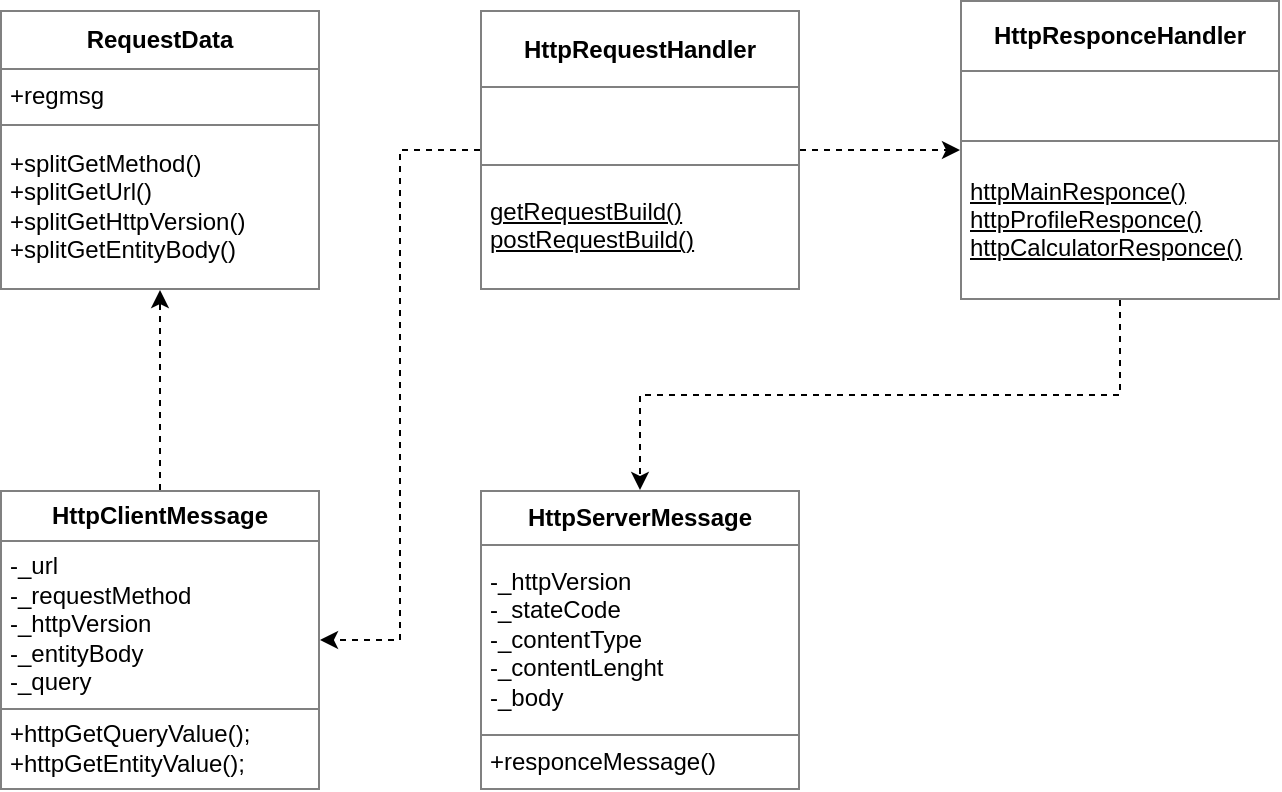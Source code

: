 <mxfile version="14.1.8" type="github">
  <diagram id="C5RBs43oDa-KdzZeNtuy" name="Page-1">
    <mxGraphModel dx="1221" dy="673" grid="1" gridSize="10" guides="1" tooltips="1" connect="1" arrows="1" fold="1" page="1" pageScale="1" pageWidth="827" pageHeight="1169" math="0" shadow="0">
      <root>
        <mxCell id="WIyWlLk6GJQsqaUBKTNV-0" />
        <mxCell id="WIyWlLk6GJQsqaUBKTNV-1" parent="WIyWlLk6GJQsqaUBKTNV-0" />
        <mxCell id="7E5E2imysvAtbNsCE8fg-2" value="&lt;table border=&quot;1&quot; width=&quot;100%&quot; cellpadding=&quot;4&quot; style=&quot;width: 100% ; height: 100% ; border-collapse: collapse&quot;&gt;&lt;tbody&gt;&lt;tr&gt;&lt;th align=&quot;center&quot;&gt;RequestData&lt;/th&gt;&lt;/tr&gt;&lt;tr&gt;&lt;td&gt;+regmsg&amp;nbsp;&lt;/td&gt;&lt;/tr&gt;&lt;tr&gt;&lt;td&gt;+splitGetMethod()&lt;br&gt;+splitGetUrl()&lt;br&gt;+splitGetHttpVersion()&lt;br&gt;+splitGetEntityBody()&lt;/td&gt;&lt;/tr&gt;&lt;/tbody&gt;&lt;/table&gt;" style="text;html=1;strokeColor=none;fillColor=none;overflow=fill;" vertex="1" parent="WIyWlLk6GJQsqaUBKTNV-1">
          <mxGeometry x="240" y="80" width="160" height="140" as="geometry" />
        </mxCell>
        <mxCell id="7E5E2imysvAtbNsCE8fg-10" style="edgeStyle=orthogonalEdgeStyle;rounded=1;orthogonalLoop=1;jettySize=auto;html=1;exitX=0.5;exitY=0;exitDx=0;exitDy=0;entryX=0.5;entryY=1;entryDx=0;entryDy=0;dashed=1;" edge="1" parent="WIyWlLk6GJQsqaUBKTNV-1" source="7E5E2imysvAtbNsCE8fg-3" target="7E5E2imysvAtbNsCE8fg-2">
          <mxGeometry relative="1" as="geometry" />
        </mxCell>
        <mxCell id="7E5E2imysvAtbNsCE8fg-3" value="&lt;table border=&quot;1&quot; width=&quot;100%&quot; cellpadding=&quot;4&quot; style=&quot;width: 100% ; height: 100% ; border-collapse: collapse&quot;&gt;&lt;tbody&gt;&lt;tr&gt;&lt;th align=&quot;center&quot;&gt;HttpClientMessage&lt;/th&gt;&lt;/tr&gt;&lt;tr&gt;&lt;td&gt;-_url&lt;br&gt;-_requestMethod&lt;br&gt;-_httpVersion&lt;br&gt;-_entityBody&lt;br&gt;-_query&amp;nbsp;&lt;/td&gt;&lt;/tr&gt;&lt;tr&gt;&lt;td&gt;+httpGetQueryValue();&lt;br&gt;+httpGetEntityValue();&lt;br&gt;&lt;/td&gt;&lt;/tr&gt;&lt;/tbody&gt;&lt;/table&gt;" style="text;html=1;strokeColor=none;fillColor=none;overflow=fill;" vertex="1" parent="WIyWlLk6GJQsqaUBKTNV-1">
          <mxGeometry x="240" y="320" width="160" height="150" as="geometry" />
        </mxCell>
        <mxCell id="7E5E2imysvAtbNsCE8fg-4" value="&lt;table border=&quot;1&quot; width=&quot;100%&quot; cellpadding=&quot;4&quot; style=&quot;width: 100% ; height: 100% ; border-collapse: collapse&quot;&gt;&lt;tbody&gt;&lt;tr&gt;&lt;th align=&quot;center&quot;&gt;HttpServerMessage&lt;/th&gt;&lt;/tr&gt;&lt;tr&gt;&lt;td&gt;-_httpVersion&lt;br&gt;-_stateCode&lt;br&gt;-_contentType&lt;br&gt;-_contentLenght&lt;br&gt;-_body&amp;nbsp;&lt;/td&gt;&lt;/tr&gt;&lt;tr&gt;&lt;td&gt;+responceMessage()&lt;/td&gt;&lt;/tr&gt;&lt;/tbody&gt;&lt;/table&gt;" style="text;html=1;strokeColor=none;fillColor=none;overflow=fill;" vertex="1" parent="WIyWlLk6GJQsqaUBKTNV-1">
          <mxGeometry x="480" y="320" width="160" height="150" as="geometry" />
        </mxCell>
        <mxCell id="7E5E2imysvAtbNsCE8fg-11" style="edgeStyle=orthogonalEdgeStyle;rounded=0;orthogonalLoop=1;jettySize=auto;html=1;exitX=0;exitY=0.5;exitDx=0;exitDy=0;entryX=1;entryY=0.5;entryDx=0;entryDy=0;dashed=1;" edge="1" parent="WIyWlLk6GJQsqaUBKTNV-1" source="7E5E2imysvAtbNsCE8fg-5" target="7E5E2imysvAtbNsCE8fg-3">
          <mxGeometry relative="1" as="geometry" />
        </mxCell>
        <mxCell id="7E5E2imysvAtbNsCE8fg-14" style="edgeStyle=orthogonalEdgeStyle;rounded=0;orthogonalLoop=1;jettySize=auto;html=1;exitX=1;exitY=0.5;exitDx=0;exitDy=0;entryX=0;entryY=0.5;entryDx=0;entryDy=0;dashed=1;" edge="1" parent="WIyWlLk6GJQsqaUBKTNV-1" source="7E5E2imysvAtbNsCE8fg-5" target="7E5E2imysvAtbNsCE8fg-6">
          <mxGeometry relative="1" as="geometry" />
        </mxCell>
        <mxCell id="7E5E2imysvAtbNsCE8fg-5" value="&lt;table border=&quot;1&quot; width=&quot;100%&quot; cellpadding=&quot;4&quot; style=&quot;width: 100% ; height: 100% ; border-collapse: collapse&quot;&gt;&lt;tbody&gt;&lt;tr&gt;&lt;th align=&quot;center&quot;&gt;HttpRequestHandler&lt;/th&gt;&lt;/tr&gt;&lt;tr&gt;&lt;td&gt;&lt;br&gt;&lt;/td&gt;&lt;/tr&gt;&lt;tr&gt;&lt;td&gt;&lt;u&gt;getRequestBuild()&lt;/u&gt;&lt;br&gt;&lt;u&gt;postRequestBuild()&lt;/u&gt;&lt;/td&gt;&lt;/tr&gt;&lt;/tbody&gt;&lt;/table&gt;" style="text;html=1;strokeColor=none;fillColor=none;overflow=fill;" vertex="1" parent="WIyWlLk6GJQsqaUBKTNV-1">
          <mxGeometry x="480" y="80" width="160" height="140" as="geometry" />
        </mxCell>
        <mxCell id="7E5E2imysvAtbNsCE8fg-13" style="edgeStyle=orthogonalEdgeStyle;rounded=0;orthogonalLoop=1;jettySize=auto;html=1;exitX=0.5;exitY=1;exitDx=0;exitDy=0;dashed=1;" edge="1" parent="WIyWlLk6GJQsqaUBKTNV-1" source="7E5E2imysvAtbNsCE8fg-6" target="7E5E2imysvAtbNsCE8fg-4">
          <mxGeometry relative="1" as="geometry" />
        </mxCell>
        <mxCell id="7E5E2imysvAtbNsCE8fg-6" value="&lt;table border=&quot;1&quot; width=&quot;100%&quot; cellpadding=&quot;4&quot; style=&quot;width: 100% ; height: 100% ; border-collapse: collapse&quot;&gt;&lt;tbody&gt;&lt;tr&gt;&lt;th align=&quot;center&quot;&gt;HttpResponceHandler&lt;/th&gt;&lt;/tr&gt;&lt;tr&gt;&lt;td&gt;&lt;br&gt;&lt;/td&gt;&lt;/tr&gt;&lt;tr&gt;&lt;td&gt;&lt;u&gt;httpMainResponce()&lt;/u&gt;&lt;br&gt;&lt;u&gt;httpProfileResponce()&lt;br&gt;httpCalculatorResponce()&lt;/u&gt;&lt;/td&gt;&lt;/tr&gt;&lt;/tbody&gt;&lt;/table&gt;" style="text;html=1;strokeColor=none;fillColor=none;overflow=fill;" vertex="1" parent="WIyWlLk6GJQsqaUBKTNV-1">
          <mxGeometry x="720" y="75" width="160" height="150" as="geometry" />
        </mxCell>
      </root>
    </mxGraphModel>
  </diagram>
</mxfile>
